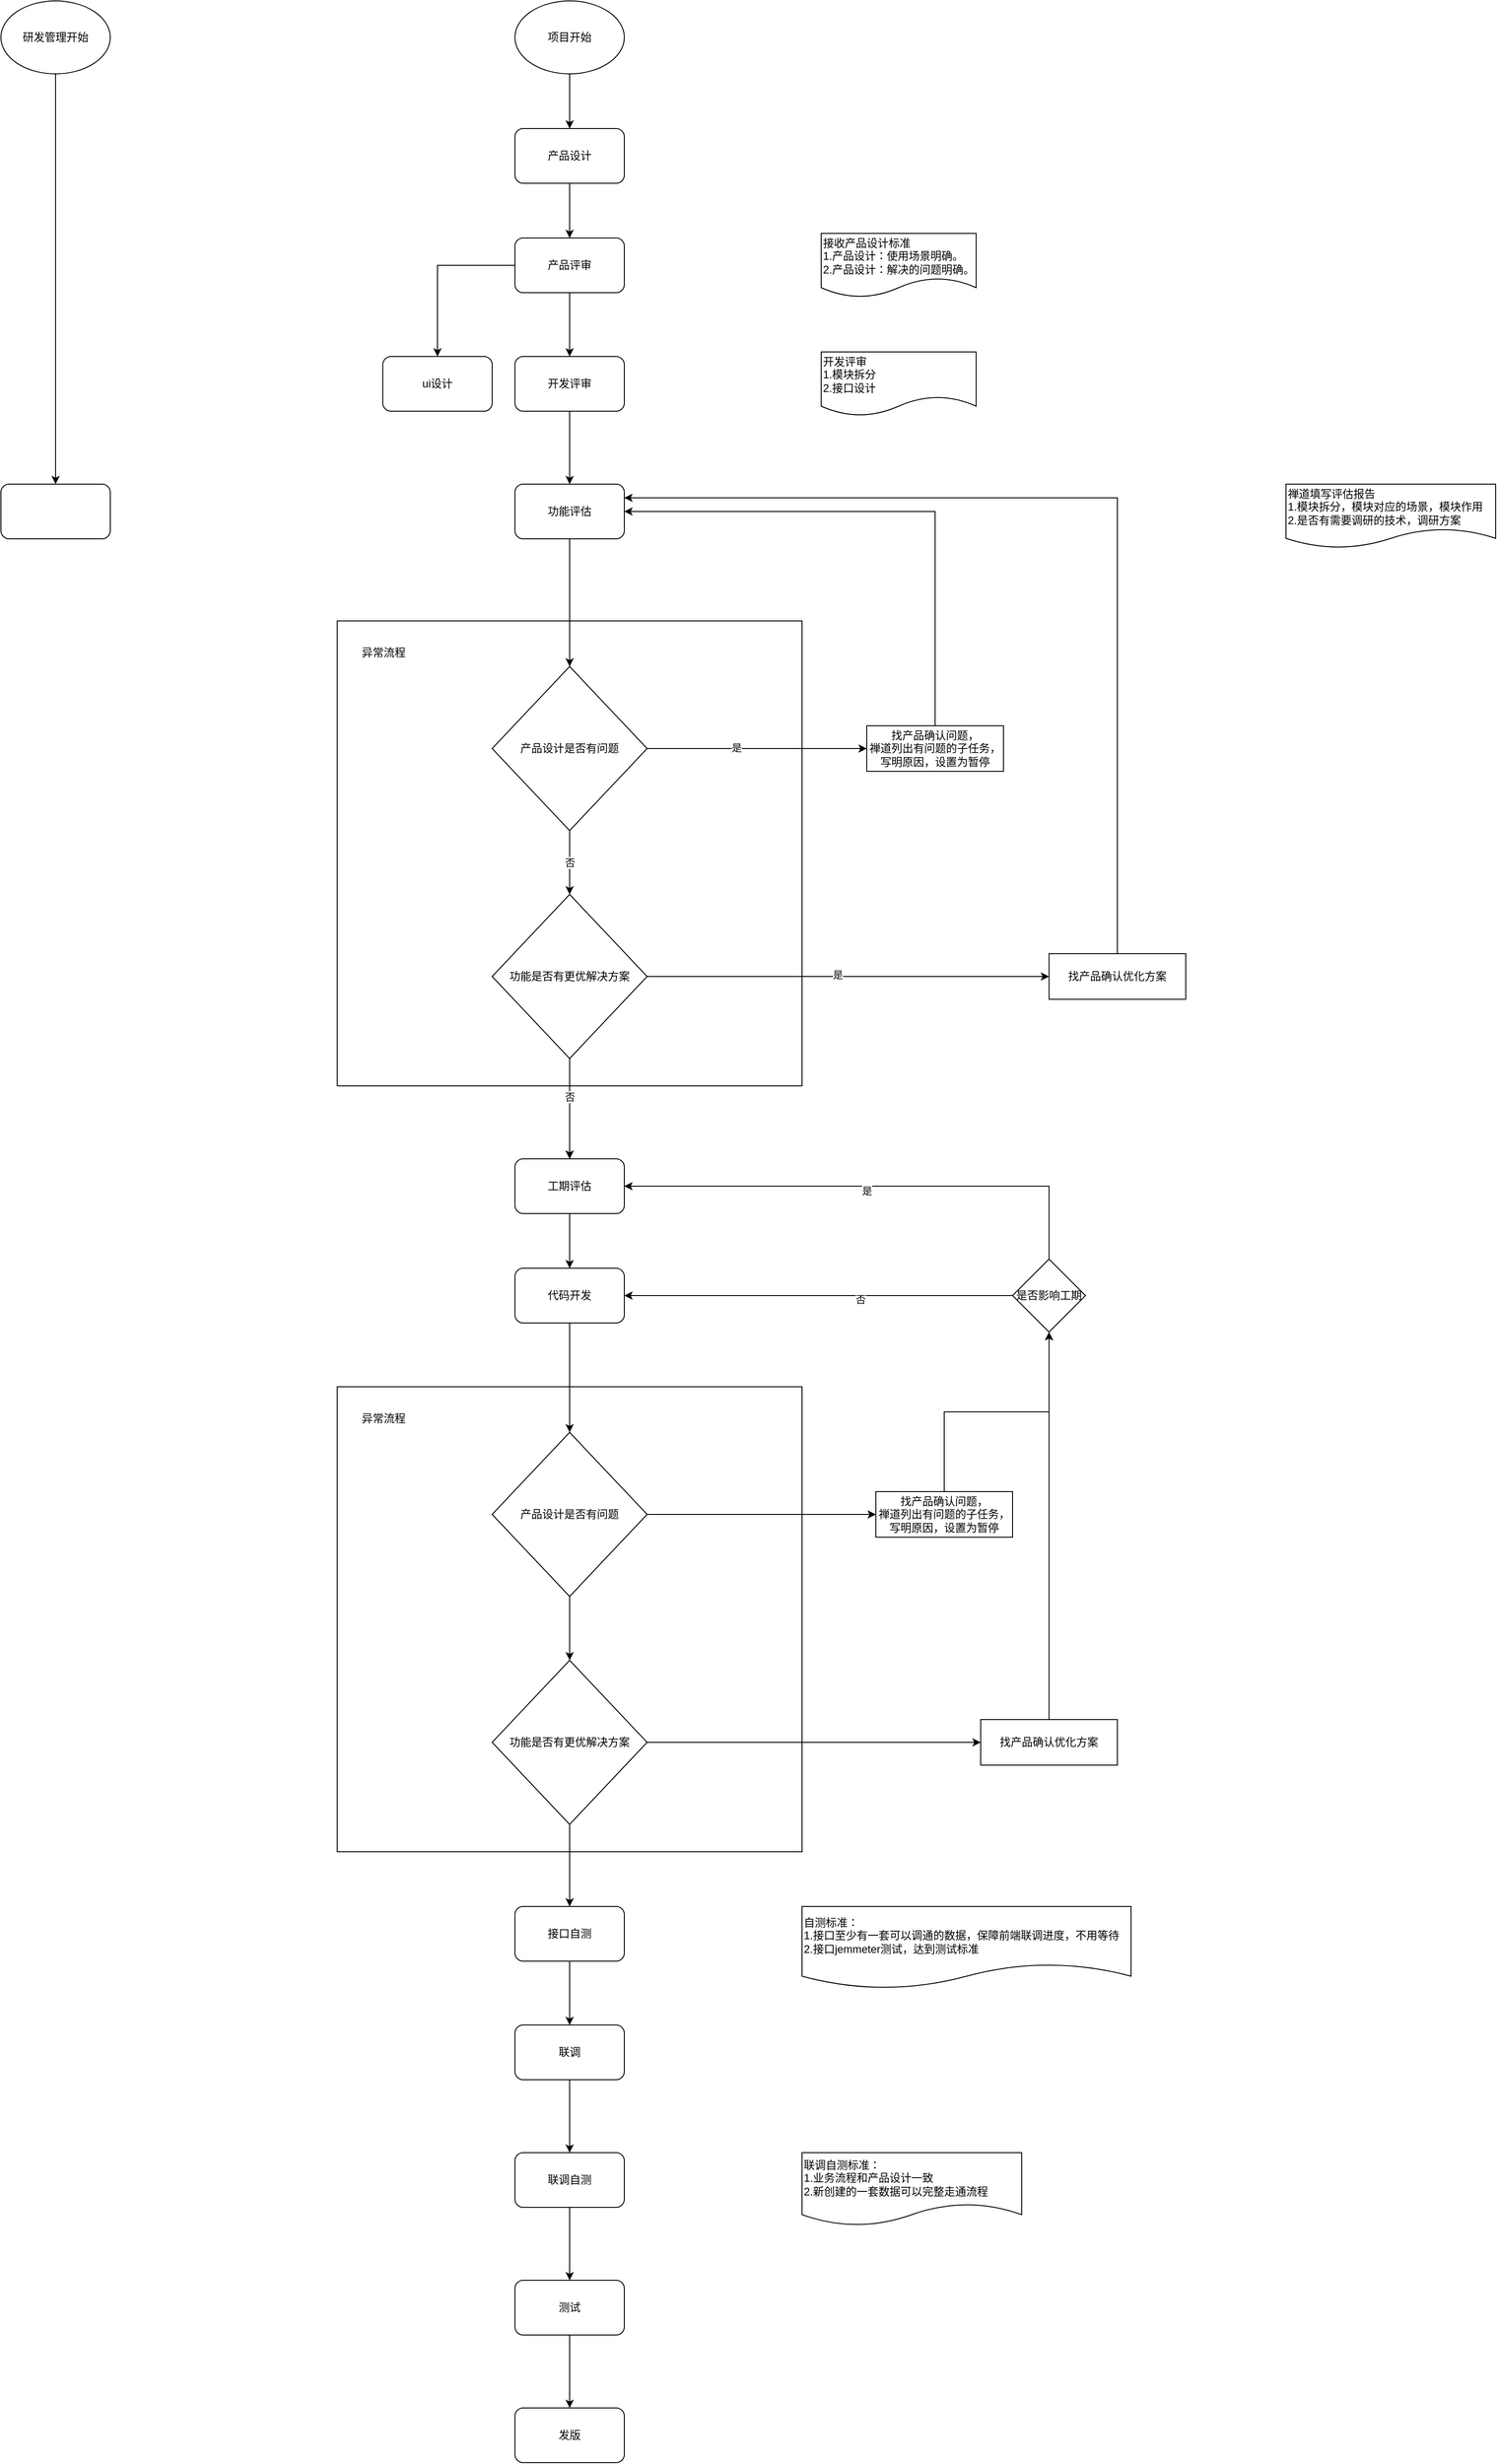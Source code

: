 <mxfile version="20.8.13" type="github">
  <diagram name="第 1 页" id="m2Nv4it-5vYWjkUrnx_C">
    <mxGraphModel dx="2199" dy="783" grid="1" gridSize="10" guides="1" tooltips="1" connect="1" arrows="1" fold="1" page="1" pageScale="1" pageWidth="827" pageHeight="1169" math="0" shadow="0">
      <root>
        <mxCell id="0" />
        <mxCell id="1" parent="0" />
        <mxCell id="9yJDeuIBgiFLJVAhCD0K-27" value="" style="whiteSpace=wrap;html=1;aspect=fixed;" vertex="1" parent="1">
          <mxGeometry x="159" y="720" width="510" height="510" as="geometry" />
        </mxCell>
        <mxCell id="9yJDeuIBgiFLJVAhCD0K-29" value="" style="whiteSpace=wrap;html=1;aspect=fixed;" vertex="1" parent="1">
          <mxGeometry x="159" y="1560" width="510" height="510" as="geometry" />
        </mxCell>
        <mxCell id="9yJDeuIBgiFLJVAhCD0K-54" value="" style="edgeStyle=orthogonalEdgeStyle;rounded=0;orthogonalLoop=1;jettySize=auto;html=1;" edge="1" parent="1" source="9yJDeuIBgiFLJVAhCD0K-27" target="9yJDeuIBgiFLJVAhCD0K-12">
          <mxGeometry relative="1" as="geometry" />
        </mxCell>
        <mxCell id="9yJDeuIBgiFLJVAhCD0K-5" style="edgeStyle=orthogonalEdgeStyle;rounded=0;orthogonalLoop=1;jettySize=auto;html=1;" edge="1" parent="1" source="9yJDeuIBgiFLJVAhCD0K-3" target="9yJDeuIBgiFLJVAhCD0K-4">
          <mxGeometry relative="1" as="geometry" />
        </mxCell>
        <mxCell id="9yJDeuIBgiFLJVAhCD0K-3" value="项目开始" style="ellipse;whiteSpace=wrap;html=1;" vertex="1" parent="1">
          <mxGeometry x="354" y="40" width="120" height="80" as="geometry" />
        </mxCell>
        <mxCell id="9yJDeuIBgiFLJVAhCD0K-68" style="edgeStyle=orthogonalEdgeStyle;rounded=0;orthogonalLoop=1;jettySize=auto;html=1;" edge="1" parent="1" source="9yJDeuIBgiFLJVAhCD0K-4" target="9yJDeuIBgiFLJVAhCD0K-8">
          <mxGeometry relative="1" as="geometry" />
        </mxCell>
        <mxCell id="9yJDeuIBgiFLJVAhCD0K-4" value="产品设计" style="rounded=1;whiteSpace=wrap;html=1;" vertex="1" parent="1">
          <mxGeometry x="354" y="180" width="120" height="60" as="geometry" />
        </mxCell>
        <mxCell id="9yJDeuIBgiFLJVAhCD0K-6" value="ui设计" style="rounded=1;whiteSpace=wrap;html=1;" vertex="1" parent="1">
          <mxGeometry x="209" y="430" width="120" height="60" as="geometry" />
        </mxCell>
        <mxCell id="9yJDeuIBgiFLJVAhCD0K-11" style="edgeStyle=orthogonalEdgeStyle;rounded=0;orthogonalLoop=1;jettySize=auto;html=1;" edge="1" parent="1" source="9yJDeuIBgiFLJVAhCD0K-8" target="9yJDeuIBgiFLJVAhCD0K-70">
          <mxGeometry relative="1" as="geometry" />
        </mxCell>
        <mxCell id="9yJDeuIBgiFLJVAhCD0K-69" style="edgeStyle=orthogonalEdgeStyle;rounded=0;orthogonalLoop=1;jettySize=auto;html=1;" edge="1" parent="1" source="9yJDeuIBgiFLJVAhCD0K-8" target="9yJDeuIBgiFLJVAhCD0K-6">
          <mxGeometry relative="1" as="geometry" />
        </mxCell>
        <mxCell id="9yJDeuIBgiFLJVAhCD0K-8" value="产品评审" style="rounded=1;whiteSpace=wrap;html=1;" vertex="1" parent="1">
          <mxGeometry x="354" y="300" width="120" height="60" as="geometry" />
        </mxCell>
        <mxCell id="9yJDeuIBgiFLJVAhCD0K-13" style="edgeStyle=orthogonalEdgeStyle;rounded=0;orthogonalLoop=1;jettySize=auto;html=1;entryX=0.5;entryY=0;entryDx=0;entryDy=0;" edge="1" parent="1" source="9yJDeuIBgiFLJVAhCD0K-10" target="9yJDeuIBgiFLJVAhCD0K-23">
          <mxGeometry relative="1" as="geometry" />
        </mxCell>
        <mxCell id="9yJDeuIBgiFLJVAhCD0K-10" value="功能评估" style="rounded=1;whiteSpace=wrap;html=1;" vertex="1" parent="1">
          <mxGeometry x="354" y="570" width="120" height="60" as="geometry" />
        </mxCell>
        <mxCell id="9yJDeuIBgiFLJVAhCD0K-16" value="" style="edgeStyle=orthogonalEdgeStyle;rounded=0;orthogonalLoop=1;jettySize=auto;html=1;" edge="1" parent="1" source="9yJDeuIBgiFLJVAhCD0K-12" target="9yJDeuIBgiFLJVAhCD0K-14">
          <mxGeometry relative="1" as="geometry" />
        </mxCell>
        <mxCell id="9yJDeuIBgiFLJVAhCD0K-12" value="工期评估" style="rounded=1;whiteSpace=wrap;html=1;" vertex="1" parent="1">
          <mxGeometry x="354" y="1310" width="120" height="60" as="geometry" />
        </mxCell>
        <mxCell id="9yJDeuIBgiFLJVAhCD0K-35" style="edgeStyle=orthogonalEdgeStyle;rounded=0;orthogonalLoop=1;jettySize=auto;html=1;" edge="1" parent="1" source="9yJDeuIBgiFLJVAhCD0K-14" target="9yJDeuIBgiFLJVAhCD0K-32">
          <mxGeometry relative="1" as="geometry" />
        </mxCell>
        <mxCell id="9yJDeuIBgiFLJVAhCD0K-14" value="代码开发" style="rounded=1;whiteSpace=wrap;html=1;" vertex="1" parent="1">
          <mxGeometry x="354" y="1430" width="120" height="60" as="geometry" />
        </mxCell>
        <mxCell id="9yJDeuIBgiFLJVAhCD0K-15" value="接收产品设计标准&lt;br&gt;1.产品设计：使用场景明确。&lt;br&gt;2.产品设计：解决的问题明确。" style="shape=document;whiteSpace=wrap;html=1;boundedLbl=1;align=left;" vertex="1" parent="1">
          <mxGeometry x="690" y="295" width="170" height="70" as="geometry" />
        </mxCell>
        <mxCell id="9yJDeuIBgiFLJVAhCD0K-37" style="edgeStyle=orthogonalEdgeStyle;rounded=0;orthogonalLoop=1;jettySize=auto;html=1;entryX=0.5;entryY=0;entryDx=0;entryDy=0;" edge="1" parent="1" source="9yJDeuIBgiFLJVAhCD0K-17" target="9yJDeuIBgiFLJVAhCD0K-19">
          <mxGeometry relative="1" as="geometry" />
        </mxCell>
        <mxCell id="9yJDeuIBgiFLJVAhCD0K-17" value="联调" style="rounded=1;whiteSpace=wrap;html=1;" vertex="1" parent="1">
          <mxGeometry x="354" y="2260" width="120" height="60" as="geometry" />
        </mxCell>
        <mxCell id="9yJDeuIBgiFLJVAhCD0K-38" style="edgeStyle=orthogonalEdgeStyle;rounded=0;orthogonalLoop=1;jettySize=auto;html=1;" edge="1" parent="1" source="9yJDeuIBgiFLJVAhCD0K-19" target="9yJDeuIBgiFLJVAhCD0K-20">
          <mxGeometry relative="1" as="geometry" />
        </mxCell>
        <mxCell id="9yJDeuIBgiFLJVAhCD0K-19" value="联调自测" style="rounded=1;whiteSpace=wrap;html=1;" vertex="1" parent="1">
          <mxGeometry x="354" y="2400" width="120" height="60" as="geometry" />
        </mxCell>
        <mxCell id="9yJDeuIBgiFLJVAhCD0K-45" value="" style="edgeStyle=orthogonalEdgeStyle;rounded=0;orthogonalLoop=1;jettySize=auto;html=1;" edge="1" parent="1" source="9yJDeuIBgiFLJVAhCD0K-20" target="9yJDeuIBgiFLJVAhCD0K-44">
          <mxGeometry relative="1" as="geometry" />
        </mxCell>
        <mxCell id="9yJDeuIBgiFLJVAhCD0K-20" value="测试" style="rounded=1;whiteSpace=wrap;html=1;" vertex="1" parent="1">
          <mxGeometry x="354" y="2540" width="120" height="60" as="geometry" />
        </mxCell>
        <mxCell id="9yJDeuIBgiFLJVAhCD0K-34" style="edgeStyle=orthogonalEdgeStyle;rounded=0;orthogonalLoop=1;jettySize=auto;html=1;" edge="1" parent="1" source="9yJDeuIBgiFLJVAhCD0K-22" target="9yJDeuIBgiFLJVAhCD0K-12">
          <mxGeometry relative="1" as="geometry" />
        </mxCell>
        <mxCell id="9yJDeuIBgiFLJVAhCD0K-56" value="否" style="edgeLabel;html=1;align=center;verticalAlign=middle;resizable=0;points=[];" vertex="1" connectable="0" parent="9yJDeuIBgiFLJVAhCD0K-34">
          <mxGeometry x="-0.236" relative="1" as="geometry">
            <mxPoint as="offset" />
          </mxGeometry>
        </mxCell>
        <mxCell id="9yJDeuIBgiFLJVAhCD0K-50" style="edgeStyle=orthogonalEdgeStyle;rounded=0;orthogonalLoop=1;jettySize=auto;html=1;" edge="1" parent="1" source="9yJDeuIBgiFLJVAhCD0K-22" target="9yJDeuIBgiFLJVAhCD0K-49">
          <mxGeometry relative="1" as="geometry" />
        </mxCell>
        <mxCell id="9yJDeuIBgiFLJVAhCD0K-52" value="是" style="edgeLabel;html=1;align=center;verticalAlign=middle;resizable=0;points=[];" vertex="1" connectable="0" parent="9yJDeuIBgiFLJVAhCD0K-50">
          <mxGeometry x="-0.052" y="2" relative="1" as="geometry">
            <mxPoint as="offset" />
          </mxGeometry>
        </mxCell>
        <mxCell id="9yJDeuIBgiFLJVAhCD0K-22" value="功能是否有更优解决方案" style="rhombus;whiteSpace=wrap;html=1;" vertex="1" parent="1">
          <mxGeometry x="329" y="1020" width="170" height="180" as="geometry" />
        </mxCell>
        <mxCell id="9yJDeuIBgiFLJVAhCD0K-26" value="否" style="edgeStyle=orthogonalEdgeStyle;rounded=0;orthogonalLoop=1;jettySize=auto;html=1;" edge="1" parent="1" source="9yJDeuIBgiFLJVAhCD0K-23" target="9yJDeuIBgiFLJVAhCD0K-22">
          <mxGeometry relative="1" as="geometry" />
        </mxCell>
        <mxCell id="9yJDeuIBgiFLJVAhCD0K-47" value="" style="edgeStyle=orthogonalEdgeStyle;rounded=0;orthogonalLoop=1;jettySize=auto;html=1;" edge="1" parent="1" source="9yJDeuIBgiFLJVAhCD0K-23" target="9yJDeuIBgiFLJVAhCD0K-46">
          <mxGeometry relative="1" as="geometry" />
        </mxCell>
        <mxCell id="9yJDeuIBgiFLJVAhCD0K-53" value="是" style="edgeLabel;html=1;align=center;verticalAlign=middle;resizable=0;points=[];" vertex="1" connectable="0" parent="9yJDeuIBgiFLJVAhCD0K-47">
          <mxGeometry x="-0.187" y="1" relative="1" as="geometry">
            <mxPoint as="offset" />
          </mxGeometry>
        </mxCell>
        <mxCell id="9yJDeuIBgiFLJVAhCD0K-23" value="产品设计是否有问题" style="rhombus;whiteSpace=wrap;html=1;" vertex="1" parent="1">
          <mxGeometry x="329" y="770" width="170" height="180" as="geometry" />
        </mxCell>
        <mxCell id="9yJDeuIBgiFLJVAhCD0K-28" value="异常流程" style="text;html=1;strokeColor=none;fillColor=none;align=center;verticalAlign=middle;whiteSpace=wrap;rounded=0;" vertex="1" parent="1">
          <mxGeometry x="180" y="740" width="60" height="30" as="geometry" />
        </mxCell>
        <mxCell id="9yJDeuIBgiFLJVAhCD0K-40" style="edgeStyle=orthogonalEdgeStyle;rounded=0;orthogonalLoop=1;jettySize=auto;html=1;" edge="1" parent="1" source="9yJDeuIBgiFLJVAhCD0K-30" target="9yJDeuIBgiFLJVAhCD0K-39">
          <mxGeometry relative="1" as="geometry" />
        </mxCell>
        <mxCell id="9yJDeuIBgiFLJVAhCD0K-60" style="edgeStyle=orthogonalEdgeStyle;rounded=0;orthogonalLoop=1;jettySize=auto;html=1;" edge="1" parent="1" source="9yJDeuIBgiFLJVAhCD0K-30" target="9yJDeuIBgiFLJVAhCD0K-58">
          <mxGeometry relative="1" as="geometry" />
        </mxCell>
        <mxCell id="9yJDeuIBgiFLJVAhCD0K-30" value="功能是否有更优解决方案" style="rhombus;whiteSpace=wrap;html=1;" vertex="1" parent="1">
          <mxGeometry x="329" y="1860" width="170" height="180" as="geometry" />
        </mxCell>
        <mxCell id="9yJDeuIBgiFLJVAhCD0K-31" style="edgeStyle=orthogonalEdgeStyle;rounded=0;orthogonalLoop=1;jettySize=auto;html=1;" edge="1" parent="1" source="9yJDeuIBgiFLJVAhCD0K-32" target="9yJDeuIBgiFLJVAhCD0K-30">
          <mxGeometry relative="1" as="geometry" />
        </mxCell>
        <mxCell id="9yJDeuIBgiFLJVAhCD0K-59" style="edgeStyle=orthogonalEdgeStyle;rounded=0;orthogonalLoop=1;jettySize=auto;html=1;" edge="1" parent="1" source="9yJDeuIBgiFLJVAhCD0K-32" target="9yJDeuIBgiFLJVAhCD0K-57">
          <mxGeometry relative="1" as="geometry" />
        </mxCell>
        <mxCell id="9yJDeuIBgiFLJVAhCD0K-32" value="产品设计是否有问题" style="rhombus;whiteSpace=wrap;html=1;" vertex="1" parent="1">
          <mxGeometry x="329" y="1610" width="170" height="180" as="geometry" />
        </mxCell>
        <mxCell id="9yJDeuIBgiFLJVAhCD0K-33" value="异常流程" style="text;html=1;strokeColor=none;fillColor=none;align=center;verticalAlign=middle;whiteSpace=wrap;rounded=0;" vertex="1" parent="1">
          <mxGeometry x="180" y="1580" width="60" height="30" as="geometry" />
        </mxCell>
        <mxCell id="9yJDeuIBgiFLJVAhCD0K-41" style="edgeStyle=orthogonalEdgeStyle;rounded=0;orthogonalLoop=1;jettySize=auto;html=1;entryX=0.5;entryY=0;entryDx=0;entryDy=0;" edge="1" parent="1" source="9yJDeuIBgiFLJVAhCD0K-39" target="9yJDeuIBgiFLJVAhCD0K-17">
          <mxGeometry relative="1" as="geometry" />
        </mxCell>
        <mxCell id="9yJDeuIBgiFLJVAhCD0K-39" value="接口自测" style="rounded=1;whiteSpace=wrap;html=1;" vertex="1" parent="1">
          <mxGeometry x="354" y="2130" width="120" height="60" as="geometry" />
        </mxCell>
        <mxCell id="9yJDeuIBgiFLJVAhCD0K-42" value="自测标准：&lt;br&gt;1.接口至少有一套可以调通的数据，保障前端联调进度，不用等待&lt;br&gt;2.接口jemmeter测试，达到测试标准" style="shape=document;whiteSpace=wrap;html=1;boundedLbl=1;align=left;" vertex="1" parent="1">
          <mxGeometry x="669" y="2130" width="361" height="90" as="geometry" />
        </mxCell>
        <mxCell id="9yJDeuIBgiFLJVAhCD0K-43" value="联调自测标准：&lt;br&gt;1.业务流程和产品设计一致&lt;br&gt;2.新创建的一套数据可以完整走通流程" style="shape=document;whiteSpace=wrap;html=1;boundedLbl=1;align=left;" vertex="1" parent="1">
          <mxGeometry x="669" y="2400" width="241" height="80" as="geometry" />
        </mxCell>
        <mxCell id="9yJDeuIBgiFLJVAhCD0K-44" value="发版" style="rounded=1;whiteSpace=wrap;html=1;" vertex="1" parent="1">
          <mxGeometry x="354" y="2680" width="120" height="60" as="geometry" />
        </mxCell>
        <mxCell id="9yJDeuIBgiFLJVAhCD0K-48" style="edgeStyle=orthogonalEdgeStyle;rounded=0;orthogonalLoop=1;jettySize=auto;html=1;entryX=1;entryY=0.5;entryDx=0;entryDy=0;exitX=0.5;exitY=0;exitDx=0;exitDy=0;" edge="1" parent="1" source="9yJDeuIBgiFLJVAhCD0K-46" target="9yJDeuIBgiFLJVAhCD0K-10">
          <mxGeometry relative="1" as="geometry" />
        </mxCell>
        <mxCell id="9yJDeuIBgiFLJVAhCD0K-46" value="找产品确认问题，&lt;br&gt;禅道列出有问题的子任务，写明原因，设置为暂停&lt;br&gt;" style="whiteSpace=wrap;html=1;" vertex="1" parent="1">
          <mxGeometry x="740" y="835" width="150" height="50" as="geometry" />
        </mxCell>
        <mxCell id="9yJDeuIBgiFLJVAhCD0K-51" style="edgeStyle=orthogonalEdgeStyle;rounded=0;orthogonalLoop=1;jettySize=auto;html=1;entryX=1;entryY=0.25;entryDx=0;entryDy=0;exitX=0.5;exitY=0;exitDx=0;exitDy=0;" edge="1" parent="1" source="9yJDeuIBgiFLJVAhCD0K-49" target="9yJDeuIBgiFLJVAhCD0K-10">
          <mxGeometry relative="1" as="geometry" />
        </mxCell>
        <mxCell id="9yJDeuIBgiFLJVAhCD0K-49" value="找产品确认优化方案" style="whiteSpace=wrap;html=1;" vertex="1" parent="1">
          <mxGeometry x="940" y="1085" width="150" height="50" as="geometry" />
        </mxCell>
        <mxCell id="9yJDeuIBgiFLJVAhCD0K-62" value="" style="edgeStyle=orthogonalEdgeStyle;rounded=0;orthogonalLoop=1;jettySize=auto;html=1;" edge="1" parent="1" source="9yJDeuIBgiFLJVAhCD0K-57" target="9yJDeuIBgiFLJVAhCD0K-61">
          <mxGeometry relative="1" as="geometry" />
        </mxCell>
        <mxCell id="9yJDeuIBgiFLJVAhCD0K-57" value="找产品确认问题，&lt;br&gt;禅道列出有问题的子任务，写明原因，设置为暂停&lt;br&gt;" style="whiteSpace=wrap;html=1;" vertex="1" parent="1">
          <mxGeometry x="750" y="1675" width="150" height="50" as="geometry" />
        </mxCell>
        <mxCell id="9yJDeuIBgiFLJVAhCD0K-67" style="edgeStyle=orthogonalEdgeStyle;rounded=0;orthogonalLoop=1;jettySize=auto;html=1;entryX=0.5;entryY=1;entryDx=0;entryDy=0;" edge="1" parent="1" source="9yJDeuIBgiFLJVAhCD0K-58" target="9yJDeuIBgiFLJVAhCD0K-61">
          <mxGeometry relative="1" as="geometry" />
        </mxCell>
        <mxCell id="9yJDeuIBgiFLJVAhCD0K-58" value="找产品确认优化方案" style="whiteSpace=wrap;html=1;" vertex="1" parent="1">
          <mxGeometry x="865" y="1925" width="150" height="50" as="geometry" />
        </mxCell>
        <mxCell id="9yJDeuIBgiFLJVAhCD0K-63" style="edgeStyle=orthogonalEdgeStyle;rounded=0;orthogonalLoop=1;jettySize=auto;html=1;" edge="1" parent="1" source="9yJDeuIBgiFLJVAhCD0K-61" target="9yJDeuIBgiFLJVAhCD0K-14">
          <mxGeometry relative="1" as="geometry" />
        </mxCell>
        <mxCell id="9yJDeuIBgiFLJVAhCD0K-64" value="否" style="edgeLabel;html=1;align=center;verticalAlign=middle;resizable=0;points=[];" vertex="1" connectable="0" parent="9yJDeuIBgiFLJVAhCD0K-63">
          <mxGeometry x="-0.215" y="4" relative="1" as="geometry">
            <mxPoint as="offset" />
          </mxGeometry>
        </mxCell>
        <mxCell id="9yJDeuIBgiFLJVAhCD0K-65" style="edgeStyle=orthogonalEdgeStyle;rounded=0;orthogonalLoop=1;jettySize=auto;html=1;entryX=1;entryY=0.5;entryDx=0;entryDy=0;exitX=0.5;exitY=0;exitDx=0;exitDy=0;" edge="1" parent="1" source="9yJDeuIBgiFLJVAhCD0K-61" target="9yJDeuIBgiFLJVAhCD0K-12">
          <mxGeometry relative="1" as="geometry" />
        </mxCell>
        <mxCell id="9yJDeuIBgiFLJVAhCD0K-66" value="是" style="edgeLabel;html=1;align=center;verticalAlign=middle;resizable=0;points=[];" vertex="1" connectable="0" parent="9yJDeuIBgiFLJVAhCD0K-65">
          <mxGeometry x="0.025" y="5" relative="1" as="geometry">
            <mxPoint as="offset" />
          </mxGeometry>
        </mxCell>
        <mxCell id="9yJDeuIBgiFLJVAhCD0K-61" value="是否影响工期" style="rhombus;whiteSpace=wrap;html=1;" vertex="1" parent="1">
          <mxGeometry x="900" y="1420" width="80" height="80" as="geometry" />
        </mxCell>
        <mxCell id="9yJDeuIBgiFLJVAhCD0K-71" style="edgeStyle=orthogonalEdgeStyle;rounded=0;orthogonalLoop=1;jettySize=auto;html=1;" edge="1" parent="1" source="9yJDeuIBgiFLJVAhCD0K-70" target="9yJDeuIBgiFLJVAhCD0K-10">
          <mxGeometry relative="1" as="geometry" />
        </mxCell>
        <mxCell id="9yJDeuIBgiFLJVAhCD0K-70" value="开发评审" style="rounded=1;whiteSpace=wrap;html=1;" vertex="1" parent="1">
          <mxGeometry x="354" y="430" width="120" height="60" as="geometry" />
        </mxCell>
        <mxCell id="9yJDeuIBgiFLJVAhCD0K-72" value="开发评审&lt;br&gt;1.模块拆分&lt;br&gt;2.接口设计" style="shape=document;whiteSpace=wrap;html=1;boundedLbl=1;align=left;" vertex="1" parent="1">
          <mxGeometry x="690" y="425" width="170" height="70" as="geometry" />
        </mxCell>
        <mxCell id="9yJDeuIBgiFLJVAhCD0K-75" value="" style="edgeStyle=orthogonalEdgeStyle;rounded=0;orthogonalLoop=1;jettySize=auto;html=1;" edge="1" parent="1" source="9yJDeuIBgiFLJVAhCD0K-73" target="9yJDeuIBgiFLJVAhCD0K-74">
          <mxGeometry relative="1" as="geometry" />
        </mxCell>
        <mxCell id="9yJDeuIBgiFLJVAhCD0K-73" value="研发管理开始" style="ellipse;whiteSpace=wrap;html=1;" vertex="1" parent="1">
          <mxGeometry x="-210" y="40" width="120" height="80" as="geometry" />
        </mxCell>
        <mxCell id="9yJDeuIBgiFLJVAhCD0K-74" value="" style="rounded=1;whiteSpace=wrap;html=1;" vertex="1" parent="1">
          <mxGeometry x="-210" y="570" width="120" height="60" as="geometry" />
        </mxCell>
        <mxCell id="9yJDeuIBgiFLJVAhCD0K-76" value="禅道填写评估报告&lt;br&gt;1.模块拆分，模块对应的场景，模块作用&lt;br&gt;2.是否有需要调研的技术，调研方案" style="shape=document;whiteSpace=wrap;html=1;boundedLbl=1;align=left;" vertex="1" parent="1">
          <mxGeometry x="1200" y="570" width="230" height="70" as="geometry" />
        </mxCell>
      </root>
    </mxGraphModel>
  </diagram>
</mxfile>
